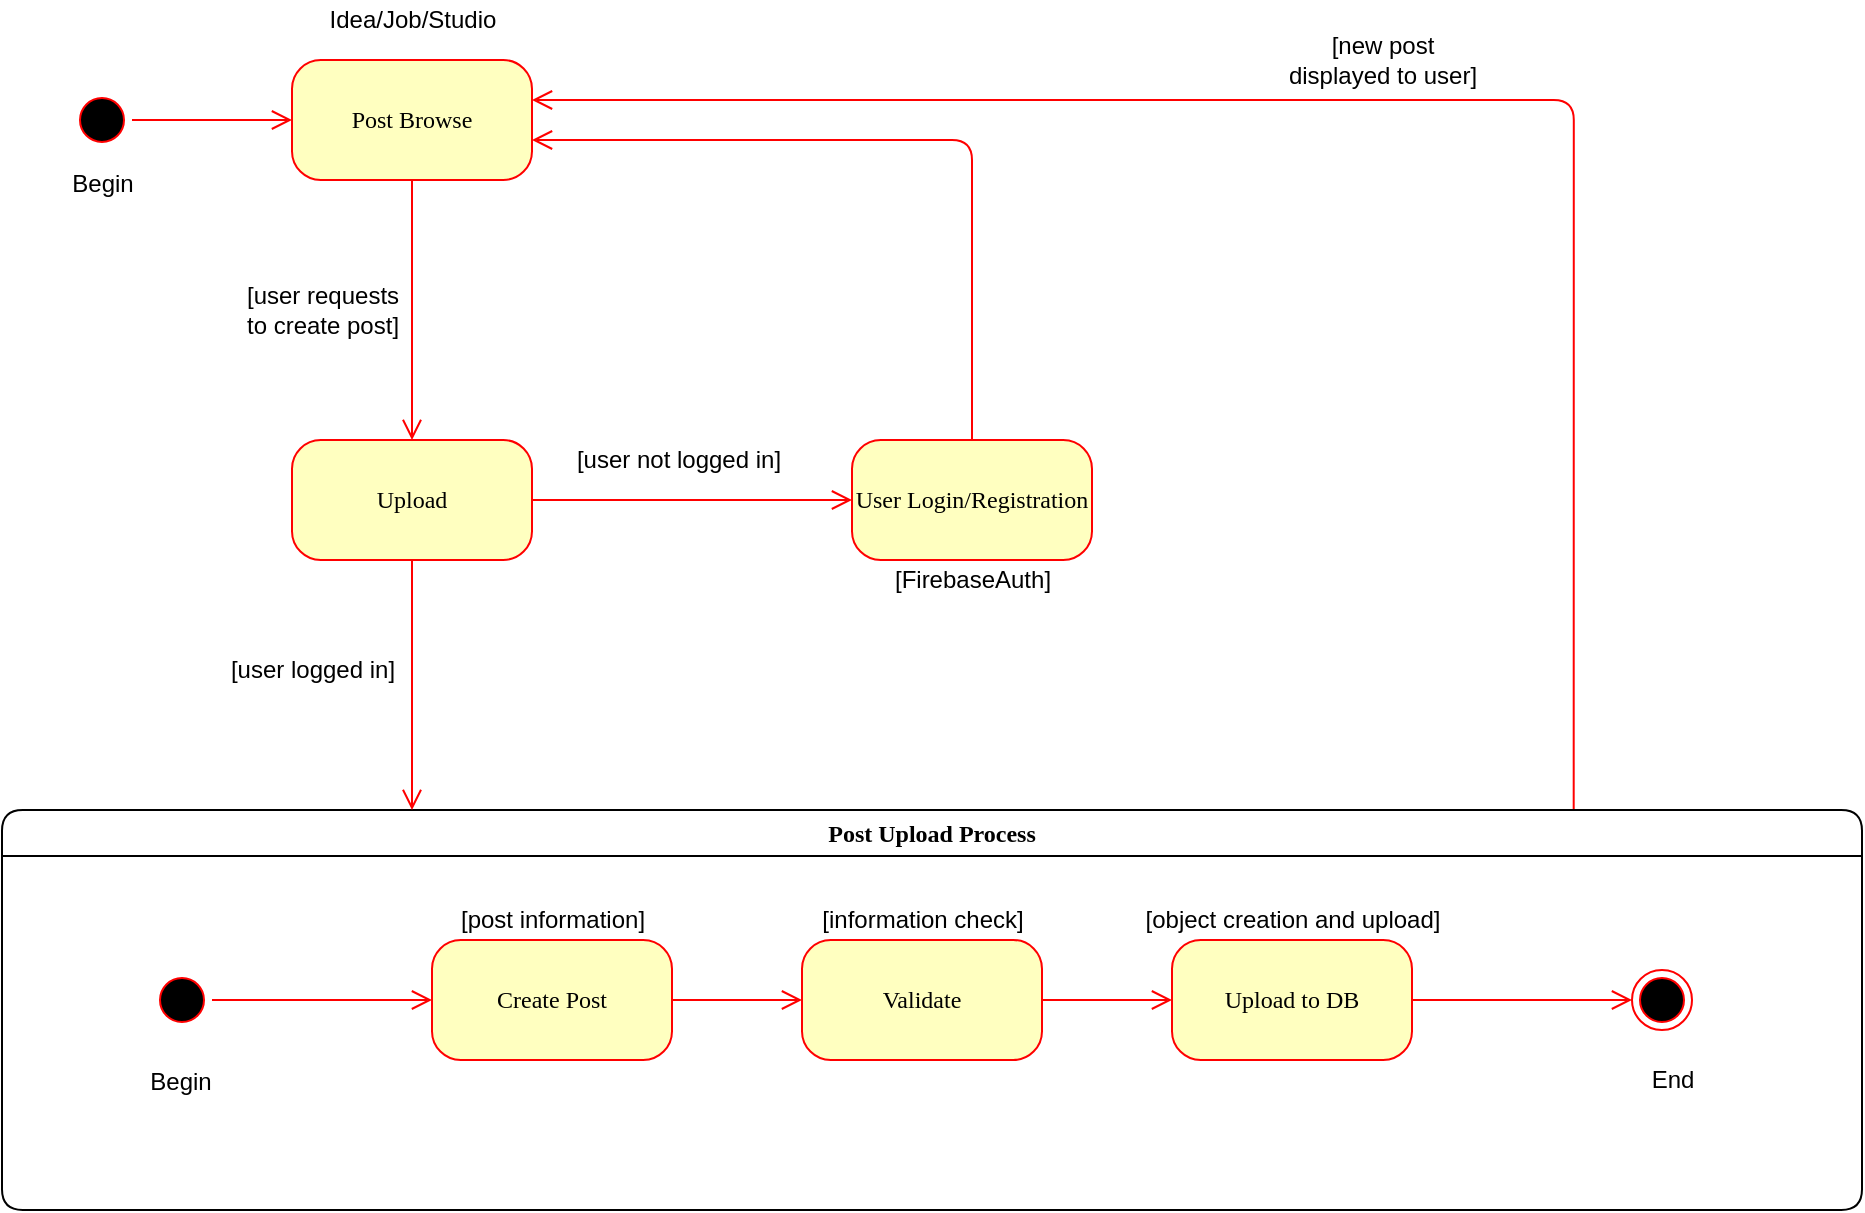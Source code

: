 <mxfile version="12.9.9" type="device"><diagram name="Page-1" id="58cdce13-f638-feb5-8d6f-7d28b1aa9fa0"><mxGraphModel dx="1810" dy="1343" grid="1" gridSize="10" guides="1" tooltips="1" connect="1" arrows="1" fold="1" page="1" pageScale="1" pageWidth="1100" pageHeight="850" background="#ffffff" math="0" shadow="0"><root><mxCell id="0"/><mxCell id="1" parent="0"/><mxCell id="382b91b5511bd0f7-1" value="" style="ellipse;html=1;shape=startState;fillColor=#000000;strokeColor=#ff0000;rounded=1;shadow=0;comic=0;labelBackgroundColor=none;fontFamily=Verdana;fontSize=12;fontColor=#000000;align=center;direction=south;" parent="1" vertex="1"><mxGeometry x="130" y="135" width="30" height="30" as="geometry"/></mxCell><mxCell id="382b91b5511bd0f7-5" value="Upload" style="rounded=1;whiteSpace=wrap;html=1;arcSize=24;fillColor=#ffffc0;strokeColor=#ff0000;shadow=0;comic=0;labelBackgroundColor=none;fontFamily=Verdana;fontSize=12;fontColor=#000000;align=center;" parent="1" vertex="1"><mxGeometry x="240" y="310" width="120" height="60" as="geometry"/></mxCell><mxCell id="382b91b5511bd0f7-6" value="Post Browse" style="rounded=1;whiteSpace=wrap;html=1;arcSize=24;fillColor=#ffffc0;strokeColor=#ff0000;shadow=0;comic=0;labelBackgroundColor=none;fontFamily=Verdana;fontSize=12;fontColor=#000000;align=center;" parent="1" vertex="1"><mxGeometry x="240" y="120" width="120" height="60" as="geometry"/></mxCell><mxCell id="3cde6dad864a17aa-4" style="edgeStyle=orthogonalEdgeStyle;html=1;labelBackgroundColor=none;endArrow=open;endSize=8;strokeColor=#ff0000;fontFamily=Verdana;fontSize=12;align=left;exitX=0.845;exitY=0.003;exitDx=0;exitDy=0;exitPerimeter=0;" parent="1" source="2a3bc250acf0617d-7" edge="1"><mxGeometry relative="1" as="geometry"><Array as="points"><mxPoint x="881" y="140"/><mxPoint x="360" y="140"/></Array><mxPoint x="880" y="490" as="sourcePoint"/><mxPoint x="360" y="140" as="targetPoint"/></mxGeometry></mxCell><mxCell id="2a3bc250acf0617d-7" value="Post Upload Process" style="swimlane;whiteSpace=wrap;html=1;rounded=1;shadow=0;comic=0;labelBackgroundColor=none;strokeWidth=1;fontFamily=Verdana;fontSize=12;align=center;startSize=23;" parent="1" vertex="1"><mxGeometry x="95" y="495" width="930" height="200" as="geometry"/></mxCell><mxCell id="3cde6dad864a17aa-10" style="edgeStyle=elbowEdgeStyle;html=1;labelBackgroundColor=none;endArrow=open;endSize=8;strokeColor=#ff0000;fontFamily=Verdana;fontSize=12;align=left;" parent="2a3bc250acf0617d-7" source="382b91b5511bd0f7-8" target="3cde6dad864a17aa-1" edge="1"><mxGeometry relative="1" as="geometry"/></mxCell><mxCell id="382b91b5511bd0f7-8" value="Create Post" style="rounded=1;whiteSpace=wrap;html=1;arcSize=24;fillColor=#ffffc0;strokeColor=#ff0000;shadow=0;comic=0;labelBackgroundColor=none;fontFamily=Verdana;fontSize=12;fontColor=#000000;align=center;" parent="2a3bc250acf0617d-7" vertex="1"><mxGeometry x="215" y="65" width="120" height="60" as="geometry"/></mxCell><mxCell id="24f968d109e7d6b4-3" value="" style="ellipse;html=1;shape=endState;fillColor=#000000;strokeColor=#ff0000;rounded=1;shadow=0;comic=0;labelBackgroundColor=none;fontFamily=Verdana;fontSize=12;fontColor=#000000;align=center;" parent="2a3bc250acf0617d-7" vertex="1"><mxGeometry x="815" y="80" width="30" height="30" as="geometry"/></mxCell><mxCell id="3cde6dad864a17aa-9" style="edgeStyle=elbowEdgeStyle;html=1;labelBackgroundColor=none;endArrow=open;endSize=8;strokeColor=#ff0000;fontFamily=Verdana;fontSize=12;align=left;" parent="2a3bc250acf0617d-7" source="2a3bc250acf0617d-3" target="382b91b5511bd0f7-8" edge="1"><mxGeometry relative="1" as="geometry"/></mxCell><mxCell id="2a3bc250acf0617d-3" value="" style="ellipse;html=1;shape=startState;fillColor=#000000;strokeColor=#ff0000;rounded=1;shadow=0;comic=0;labelBackgroundColor=none;fontFamily=Verdana;fontSize=12;fontColor=#000000;align=center;direction=south;" parent="2a3bc250acf0617d-7" vertex="1"><mxGeometry x="75" y="80" width="30" height="30" as="geometry"/></mxCell><mxCell id="3cde6dad864a17aa-11" style="edgeStyle=elbowEdgeStyle;html=1;labelBackgroundColor=none;endArrow=open;endSize=8;strokeColor=#ff0000;fontFamily=Verdana;fontSize=12;align=left;" parent="2a3bc250acf0617d-7" source="3cde6dad864a17aa-1" target="3cde6dad864a17aa-2" edge="1"><mxGeometry relative="1" as="geometry"/></mxCell><mxCell id="3cde6dad864a17aa-1" value="Validate" style="rounded=1;whiteSpace=wrap;html=1;arcSize=24;fillColor=#ffffc0;strokeColor=#ff0000;shadow=0;comic=0;labelBackgroundColor=none;fontFamily=Verdana;fontSize=12;fontColor=#000000;align=center;" parent="2a3bc250acf0617d-7" vertex="1"><mxGeometry x="400" y="65" width="120" height="60" as="geometry"/></mxCell><mxCell id="3cde6dad864a17aa-12" style="edgeStyle=elbowEdgeStyle;html=1;labelBackgroundColor=none;endArrow=open;endSize=8;strokeColor=#ff0000;fontFamily=Verdana;fontSize=12;align=left;" parent="2a3bc250acf0617d-7" source="3cde6dad864a17aa-2" target="24f968d109e7d6b4-3" edge="1"><mxGeometry relative="1" as="geometry"/></mxCell><mxCell id="3cde6dad864a17aa-2" value="Upload to DB" style="rounded=1;whiteSpace=wrap;html=1;arcSize=24;fillColor=#ffffc0;strokeColor=#ff0000;shadow=0;comic=0;labelBackgroundColor=none;fontFamily=Verdana;fontSize=12;fontColor=#000000;align=center;" parent="2a3bc250acf0617d-7" vertex="1"><mxGeometry x="585" y="65" width="120" height="60" as="geometry"/></mxCell><mxCell id="lsqfHrcEMrdASaqLNBV_-8" value="Begin" style="text;html=1;align=center;verticalAlign=middle;resizable=0;points=[];autosize=1;" vertex="1" parent="2a3bc250acf0617d-7"><mxGeometry x="64" y="126" width="50" height="20" as="geometry"/></mxCell><mxCell id="lsqfHrcEMrdASaqLNBV_-9" value="End" style="text;html=1;align=center;verticalAlign=middle;resizable=0;points=[];autosize=1;" vertex="1" parent="2a3bc250acf0617d-7"><mxGeometry x="815" y="125" width="40" height="20" as="geometry"/></mxCell><mxCell id="lsqfHrcEMrdASaqLNBV_-12" value="[post information]" style="text;html=1;align=center;verticalAlign=middle;resizable=0;points=[];autosize=1;" vertex="1" parent="2a3bc250acf0617d-7"><mxGeometry x="220" y="45" width="110" height="20" as="geometry"/></mxCell><mxCell id="lsqfHrcEMrdASaqLNBV_-16" value="[information check]" style="text;html=1;align=center;verticalAlign=middle;resizable=0;points=[];autosize=1;" vertex="1" parent="2a3bc250acf0617d-7"><mxGeometry x="400" y="45" width="120" height="20" as="geometry"/></mxCell><mxCell id="lsqfHrcEMrdASaqLNBV_-17" value="[object creation and upload]" style="text;html=1;align=center;verticalAlign=middle;resizable=0;points=[];autosize=1;" vertex="1" parent="2a3bc250acf0617d-7"><mxGeometry x="565" y="45" width="160" height="20" as="geometry"/></mxCell><mxCell id="2a3bc250acf0617d-9" style="edgeStyle=orthogonalEdgeStyle;html=1;labelBackgroundColor=none;endArrow=open;endSize=8;strokeColor=#ff0000;fontFamily=Verdana;fontSize=12;align=left;" parent="1" source="382b91b5511bd0f7-1" target="382b91b5511bd0f7-6" edge="1"><mxGeometry relative="1" as="geometry"/></mxCell><mxCell id="2a3bc250acf0617d-10" style="edgeStyle=orthogonalEdgeStyle;html=1;labelBackgroundColor=none;endArrow=open;endSize=8;strokeColor=#ff0000;fontFamily=Verdana;fontSize=12;align=left;entryX=0.5;entryY=0;entryDx=0;entryDy=0;exitX=0.5;exitY=1;exitDx=0;exitDy=0;" parent="1" source="382b91b5511bd0f7-6" target="382b91b5511bd0f7-5" edge="1"><mxGeometry relative="1" as="geometry"><Array as="points"><mxPoint x="300" y="210"/><mxPoint x="300" y="210"/></Array><mxPoint x="440" y="230" as="targetPoint"/></mxGeometry></mxCell><mxCell id="2a3bc250acf0617d-13" style="edgeStyle=orthogonalEdgeStyle;html=1;exitX=1;exitY=0.5;entryX=0;entryY=0.5;labelBackgroundColor=none;endArrow=open;endSize=8;strokeColor=#ff0000;fontFamily=Verdana;fontSize=12;align=left;" parent="1" source="382b91b5511bd0f7-5" edge="1"><mxGeometry relative="1" as="geometry"><mxPoint x="520" y="340" as="targetPoint"/></mxGeometry></mxCell><mxCell id="3cde6dad864a17aa-8" style="edgeStyle=elbowEdgeStyle;html=1;labelBackgroundColor=none;endArrow=open;endSize=8;strokeColor=#ff0000;fontFamily=Verdana;fontSize=12;align=left;" parent="1" target="2a3bc250acf0617d-7" edge="1"><mxGeometry relative="1" as="geometry"><mxPoint x="300" y="370" as="sourcePoint"/><mxPoint x="350" y="390" as="targetPoint"/><Array as="points"><mxPoint x="300" y="433"/></Array></mxGeometry></mxCell><mxCell id="lsqfHrcEMrdASaqLNBV_-2" value="[user logged in]" style="text;html=1;align=center;verticalAlign=middle;resizable=0;points=[];autosize=1;" vertex="1" parent="1"><mxGeometry x="200" y="415" width="100" height="20" as="geometry"/></mxCell><mxCell id="lsqfHrcEMrdASaqLNBV_-3" value="[user not logged in]" style="text;html=1;align=center;verticalAlign=middle;resizable=0;points=[];autosize=1;" vertex="1" parent="1"><mxGeometry x="373" y="310" width="120" height="20" as="geometry"/></mxCell><mxCell id="lsqfHrcEMrdASaqLNBV_-6" value="User Login/Registration" style="rounded=1;whiteSpace=wrap;html=1;arcSize=24;fillColor=#ffffc0;strokeColor=#ff0000;shadow=0;comic=0;labelBackgroundColor=none;fontFamily=Verdana;fontSize=12;fontColor=#000000;align=center;" vertex="1" parent="1"><mxGeometry x="520" y="310" width="120" height="60" as="geometry"/></mxCell><mxCell id="lsqfHrcEMrdASaqLNBV_-7" style="edgeStyle=orthogonalEdgeStyle;html=1;exitX=0.5;exitY=0;labelBackgroundColor=none;endArrow=open;endSize=8;strokeColor=#ff0000;fontFamily=Verdana;fontSize=12;align=left;exitDx=0;exitDy=0;" edge="1" parent="1" source="lsqfHrcEMrdASaqLNBV_-6"><mxGeometry relative="1" as="geometry"><mxPoint x="640" y="339.41" as="sourcePoint"/><mxPoint x="360" y="160" as="targetPoint"/><Array as="points"><mxPoint x="580" y="160"/><mxPoint x="360" y="160"/></Array></mxGeometry></mxCell><mxCell id="lsqfHrcEMrdASaqLNBV_-10" value="Idea/Job/Studio" style="text;html=1;align=center;verticalAlign=middle;resizable=0;points=[];autosize=1;" vertex="1" parent="1"><mxGeometry x="250" y="90" width="100" height="20" as="geometry"/></mxCell><mxCell id="lsqfHrcEMrdASaqLNBV_-11" value="Begin" style="text;html=1;align=center;verticalAlign=middle;resizable=0;points=[];autosize=1;" vertex="1" parent="1"><mxGeometry x="120" y="172" width="50" height="20" as="geometry"/></mxCell><mxCell id="lsqfHrcEMrdASaqLNBV_-18" value="[FirebaseAuth]" style="text;html=1;align=center;verticalAlign=middle;resizable=0;points=[];autosize=1;" vertex="1" parent="1"><mxGeometry x="535" y="370" width="90" height="20" as="geometry"/></mxCell><mxCell id="lsqfHrcEMrdASaqLNBV_-19" value="[user requests &lt;br&gt;to create post]" style="text;html=1;align=center;verticalAlign=middle;resizable=0;points=[];autosize=1;" vertex="1" parent="1"><mxGeometry x="210" y="230" width="90" height="30" as="geometry"/></mxCell><mxCell id="lsqfHrcEMrdASaqLNBV_-21" value="[new post&lt;br&gt;displayed to user]" style="text;html=1;align=center;verticalAlign=middle;resizable=0;points=[];autosize=1;" vertex="1" parent="1"><mxGeometry x="730" y="105" width="110" height="30" as="geometry"/></mxCell></root></mxGraphModel></diagram></mxfile>